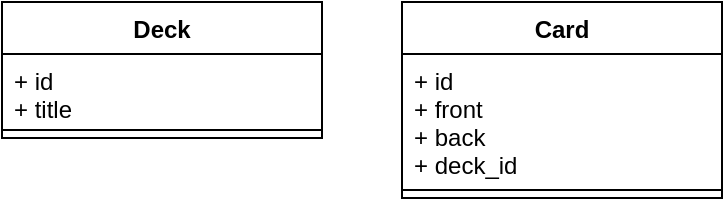 <mxfile version="14.8.1" type="device"><diagram id="eNy7Zs4JPl6czTVQiV9t" name="Page-1"><mxGraphModel dx="981" dy="508" grid="1" gridSize="10" guides="1" tooltips="1" connect="1" arrows="1" fold="1" page="1" pageScale="1" pageWidth="827" pageHeight="1169" math="0" shadow="0"><root><mxCell id="0"/><mxCell id="1" parent="0"/><mxCell id="rG80_ZJwLlY-EZsL4y4c-1" value="Deck" style="swimlane;fontStyle=1;align=center;verticalAlign=top;childLayout=stackLayout;horizontal=1;startSize=26;horizontalStack=0;resizeParent=1;resizeParentMax=0;resizeLast=0;collapsible=1;marginBottom=0;" vertex="1" parent="1"><mxGeometry x="160" y="50" width="160" height="68" as="geometry"/></mxCell><mxCell id="rG80_ZJwLlY-EZsL4y4c-2" value="+ id&#10;+ title" style="text;strokeColor=none;fillColor=none;align=left;verticalAlign=top;spacingLeft=4;spacingRight=4;overflow=hidden;rotatable=0;points=[[0,0.5],[1,0.5]];portConstraint=eastwest;" vertex="1" parent="rG80_ZJwLlY-EZsL4y4c-1"><mxGeometry y="26" width="160" height="34" as="geometry"/></mxCell><mxCell id="rG80_ZJwLlY-EZsL4y4c-3" value="" style="line;strokeWidth=1;fillColor=none;align=left;verticalAlign=middle;spacingTop=-1;spacingLeft=3;spacingRight=3;rotatable=0;labelPosition=right;points=[];portConstraint=eastwest;" vertex="1" parent="rG80_ZJwLlY-EZsL4y4c-1"><mxGeometry y="60" width="160" height="8" as="geometry"/></mxCell><mxCell id="rG80_ZJwLlY-EZsL4y4c-5" value="Card" style="swimlane;fontStyle=1;align=center;verticalAlign=top;childLayout=stackLayout;horizontal=1;startSize=26;horizontalStack=0;resizeParent=1;resizeParentMax=0;resizeLast=0;collapsible=1;marginBottom=0;" vertex="1" parent="1"><mxGeometry x="360" y="50" width="160" height="98" as="geometry"/></mxCell><mxCell id="rG80_ZJwLlY-EZsL4y4c-6" value="+ id&#10;+ front&#10;+ back&#10;+ deck_id" style="text;strokeColor=none;fillColor=none;align=left;verticalAlign=top;spacingLeft=4;spacingRight=4;overflow=hidden;rotatable=0;points=[[0,0.5],[1,0.5]];portConstraint=eastwest;" vertex="1" parent="rG80_ZJwLlY-EZsL4y4c-5"><mxGeometry y="26" width="160" height="64" as="geometry"/></mxCell><mxCell id="rG80_ZJwLlY-EZsL4y4c-7" value="" style="line;strokeWidth=1;fillColor=none;align=left;verticalAlign=middle;spacingTop=-1;spacingLeft=3;spacingRight=3;rotatable=0;labelPosition=right;points=[];portConstraint=eastwest;" vertex="1" parent="rG80_ZJwLlY-EZsL4y4c-5"><mxGeometry y="90" width="160" height="8" as="geometry"/></mxCell></root></mxGraphModel></diagram></mxfile>